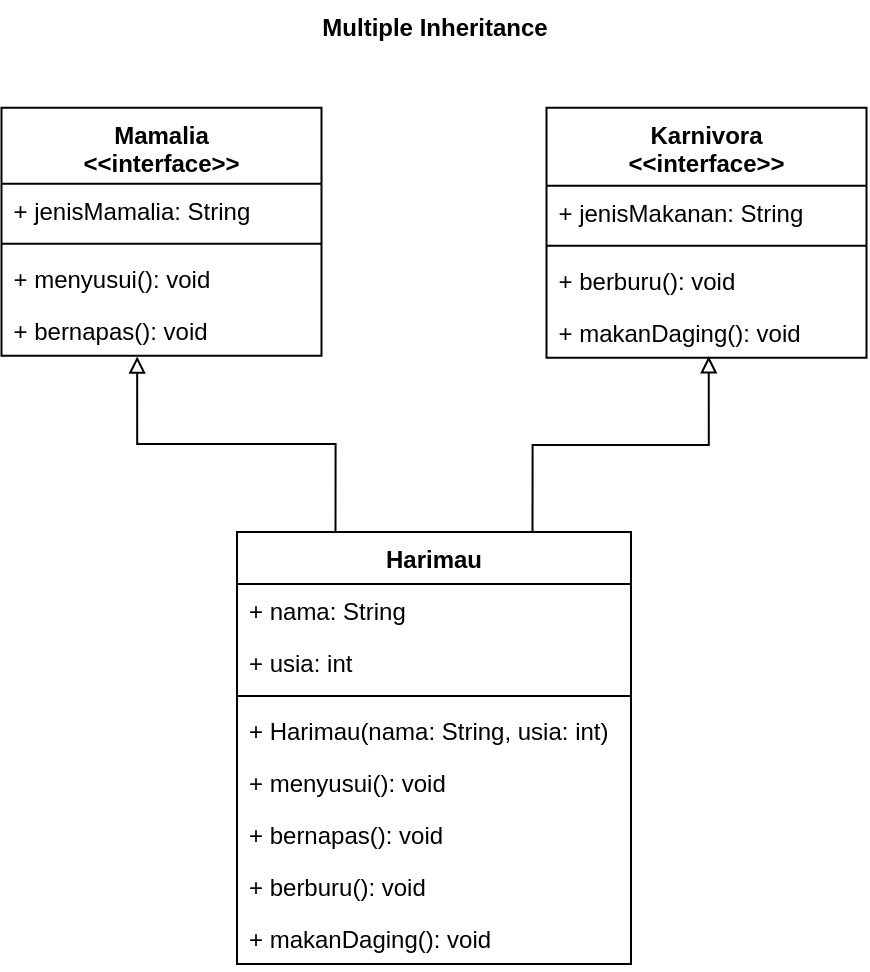 <mxfile version="26.0.9">
  <diagram id="C5RBs43oDa-KdzZeNtuy" name="Page-1">
    <mxGraphModel dx="-6" dy="511" grid="0" gridSize="10" guides="1" tooltips="1" connect="1" arrows="1" fold="1" page="0" pageScale="1" pageWidth="827" pageHeight="1169" math="0" shadow="0">
      <root>
        <mxCell id="WIyWlLk6GJQsqaUBKTNV-0" />
        <mxCell id="WIyWlLk6GJQsqaUBKTNV-1" parent="WIyWlLk6GJQsqaUBKTNV-0" />
        <mxCell id="NJQpRtNfI7XZ-fcEB4Xe-14" value="Harimau" style="swimlane;fontStyle=1;align=center;verticalAlign=top;childLayout=stackLayout;horizontal=1;startSize=26;horizontalStack=0;resizeParent=1;resizeLast=0;collapsible=1;marginBottom=0;rounded=0;shadow=0;strokeWidth=1;" parent="WIyWlLk6GJQsqaUBKTNV-1" vertex="1">
          <mxGeometry x="996.5" y="324" width="197" height="216" as="geometry">
            <mxRectangle x="550" y="140" width="160" height="26" as="alternateBounds" />
          </mxGeometry>
        </mxCell>
        <mxCell id="NJQpRtNfI7XZ-fcEB4Xe-15" value="+ nama: String" style="text;align=left;verticalAlign=top;spacingLeft=4;spacingRight=4;overflow=hidden;rotatable=0;points=[[0,0.5],[1,0.5]];portConstraint=eastwest;" parent="NJQpRtNfI7XZ-fcEB4Xe-14" vertex="1">
          <mxGeometry y="26" width="197" height="26" as="geometry" />
        </mxCell>
        <mxCell id="meg7Xpt_iPH9WeygcKsQ-10" value="+ usia: int" style="text;align=left;verticalAlign=top;spacingLeft=4;spacingRight=4;overflow=hidden;rotatable=0;points=[[0,0.5],[1,0.5]];portConstraint=eastwest;" parent="NJQpRtNfI7XZ-fcEB4Xe-14" vertex="1">
          <mxGeometry y="52" width="197" height="26" as="geometry" />
        </mxCell>
        <mxCell id="NJQpRtNfI7XZ-fcEB4Xe-16" value="" style="line;html=1;strokeWidth=1;align=left;verticalAlign=middle;spacingTop=-1;spacingLeft=3;spacingRight=3;rotatable=0;labelPosition=right;points=[];portConstraint=eastwest;" parent="NJQpRtNfI7XZ-fcEB4Xe-14" vertex="1">
          <mxGeometry y="78" width="197" height="8" as="geometry" />
        </mxCell>
        <mxCell id="NJQpRtNfI7XZ-fcEB4Xe-17" value="+ Harimau(nama: String, usia: int)" style="text;align=left;verticalAlign=top;spacingLeft=4;spacingRight=4;overflow=hidden;rotatable=0;points=[[0,0.5],[1,0.5]];portConstraint=eastwest;" parent="NJQpRtNfI7XZ-fcEB4Xe-14" vertex="1">
          <mxGeometry y="86" width="197" height="26" as="geometry" />
        </mxCell>
        <mxCell id="meg7Xpt_iPH9WeygcKsQ-11" value="+ menyusui(): void" style="text;align=left;verticalAlign=top;spacingLeft=4;spacingRight=4;overflow=hidden;rotatable=0;points=[[0,0.5],[1,0.5]];portConstraint=eastwest;" parent="NJQpRtNfI7XZ-fcEB4Xe-14" vertex="1">
          <mxGeometry y="112" width="197" height="26" as="geometry" />
        </mxCell>
        <mxCell id="meg7Xpt_iPH9WeygcKsQ-12" value="+ bernapas(): void" style="text;align=left;verticalAlign=top;spacingLeft=4;spacingRight=4;overflow=hidden;rotatable=0;points=[[0,0.5],[1,0.5]];portConstraint=eastwest;" parent="NJQpRtNfI7XZ-fcEB4Xe-14" vertex="1">
          <mxGeometry y="138" width="197" height="26" as="geometry" />
        </mxCell>
        <mxCell id="meg7Xpt_iPH9WeygcKsQ-13" value="+ berburu(): void" style="text;align=left;verticalAlign=top;spacingLeft=4;spacingRight=4;overflow=hidden;rotatable=0;points=[[0,0.5],[1,0.5]];portConstraint=eastwest;" parent="NJQpRtNfI7XZ-fcEB4Xe-14" vertex="1">
          <mxGeometry y="164" width="197" height="26" as="geometry" />
        </mxCell>
        <mxCell id="meg7Xpt_iPH9WeygcKsQ-14" value="+ makanDaging(): void" style="text;align=left;verticalAlign=top;spacingLeft=4;spacingRight=4;overflow=hidden;rotatable=0;points=[[0,0.5],[1,0.5]];portConstraint=eastwest;" parent="NJQpRtNfI7XZ-fcEB4Xe-14" vertex="1">
          <mxGeometry y="190" width="197" height="26" as="geometry" />
        </mxCell>
        <mxCell id="NJQpRtNfI7XZ-fcEB4Xe-20" value="&lt;span style=&quot;color: rgb(0, 0, 0); font-family: Helvetica; font-size: 12px; font-style: normal; font-variant-ligatures: normal; font-variant-caps: normal; font-weight: 700; letter-spacing: normal; orphans: 2; text-indent: 0px; text-transform: none; widows: 2; word-spacing: 0px; -webkit-text-stroke-width: 0px; white-space: nowrap; background-color: rgb(255, 255, 255); text-decoration-thickness: initial; text-decoration-style: initial; text-decoration-color: initial; float: none; display: inline !important;&quot;&gt;Multiple Inheritance&lt;/span&gt;" style="text;whiteSpace=wrap;html=1;align=center;" parent="WIyWlLk6GJQsqaUBKTNV-1" vertex="1">
          <mxGeometry x="1038.75" y="58" width="112.5" height="25.91" as="geometry" />
        </mxCell>
        <mxCell id="meg7Xpt_iPH9WeygcKsQ-0" value="Mamalia&#xa;&lt;&lt;interface&gt;&gt;" style="swimlane;fontStyle=1;align=center;verticalAlign=top;childLayout=stackLayout;horizontal=1;startSize=38;horizontalStack=0;resizeParent=1;resizeLast=0;collapsible=1;marginBottom=0;rounded=0;shadow=0;strokeWidth=1;" parent="WIyWlLk6GJQsqaUBKTNV-1" vertex="1">
          <mxGeometry x="878.75" y="111.91" width="160" height="124" as="geometry">
            <mxRectangle x="550" y="140" width="160" height="26" as="alternateBounds" />
          </mxGeometry>
        </mxCell>
        <mxCell id="meg7Xpt_iPH9WeygcKsQ-1" value="+ jenisMamalia: String" style="text;align=left;verticalAlign=top;spacingLeft=4;spacingRight=4;overflow=hidden;rotatable=0;points=[[0,0.5],[1,0.5]];portConstraint=eastwest;" parent="meg7Xpt_iPH9WeygcKsQ-0" vertex="1">
          <mxGeometry y="38" width="160" height="26" as="geometry" />
        </mxCell>
        <mxCell id="meg7Xpt_iPH9WeygcKsQ-2" value="" style="line;html=1;strokeWidth=1;align=left;verticalAlign=middle;spacingTop=-1;spacingLeft=3;spacingRight=3;rotatable=0;labelPosition=right;points=[];portConstraint=eastwest;" parent="meg7Xpt_iPH9WeygcKsQ-0" vertex="1">
          <mxGeometry y="64" width="160" height="8" as="geometry" />
        </mxCell>
        <mxCell id="meg7Xpt_iPH9WeygcKsQ-3" value="+ menyusui(): void" style="text;align=left;verticalAlign=top;spacingLeft=4;spacingRight=4;overflow=hidden;rotatable=0;points=[[0,0.5],[1,0.5]];portConstraint=eastwest;" parent="meg7Xpt_iPH9WeygcKsQ-0" vertex="1">
          <mxGeometry y="72" width="160" height="26" as="geometry" />
        </mxCell>
        <mxCell id="meg7Xpt_iPH9WeygcKsQ-4" value="+ bernapas(): void" style="text;align=left;verticalAlign=top;spacingLeft=4;spacingRight=4;overflow=hidden;rotatable=0;points=[[0,0.5],[1,0.5]];portConstraint=eastwest;" parent="meg7Xpt_iPH9WeygcKsQ-0" vertex="1">
          <mxGeometry y="98" width="160" height="26" as="geometry" />
        </mxCell>
        <mxCell id="meg7Xpt_iPH9WeygcKsQ-5" value="Karnivora&#xa;&lt;&lt;interface&gt;&gt;" style="swimlane;fontStyle=1;align=center;verticalAlign=top;childLayout=stackLayout;horizontal=1;startSize=39;horizontalStack=0;resizeParent=1;resizeLast=0;collapsible=1;marginBottom=0;rounded=0;shadow=0;strokeWidth=1;" parent="WIyWlLk6GJQsqaUBKTNV-1" vertex="1">
          <mxGeometry x="1151.25" y="111.91" width="160" height="125" as="geometry">
            <mxRectangle x="550" y="140" width="160" height="26" as="alternateBounds" />
          </mxGeometry>
        </mxCell>
        <mxCell id="meg7Xpt_iPH9WeygcKsQ-6" value="+ jenisMakanan: String" style="text;align=left;verticalAlign=top;spacingLeft=4;spacingRight=4;overflow=hidden;rotatable=0;points=[[0,0.5],[1,0.5]];portConstraint=eastwest;" parent="meg7Xpt_iPH9WeygcKsQ-5" vertex="1">
          <mxGeometry y="39" width="160" height="26" as="geometry" />
        </mxCell>
        <mxCell id="meg7Xpt_iPH9WeygcKsQ-7" value="" style="line;html=1;strokeWidth=1;align=left;verticalAlign=middle;spacingTop=-1;spacingLeft=3;spacingRight=3;rotatable=0;labelPosition=right;points=[];portConstraint=eastwest;" parent="meg7Xpt_iPH9WeygcKsQ-5" vertex="1">
          <mxGeometry y="65" width="160" height="8" as="geometry" />
        </mxCell>
        <mxCell id="meg7Xpt_iPH9WeygcKsQ-8" value="+ berburu(): void" style="text;align=left;verticalAlign=top;spacingLeft=4;spacingRight=4;overflow=hidden;rotatable=0;points=[[0,0.5],[1,0.5]];portConstraint=eastwest;" parent="meg7Xpt_iPH9WeygcKsQ-5" vertex="1">
          <mxGeometry y="73" width="160" height="26" as="geometry" />
        </mxCell>
        <mxCell id="meg7Xpt_iPH9WeygcKsQ-9" value="+ makanDaging(): void" style="text;align=left;verticalAlign=top;spacingLeft=4;spacingRight=4;overflow=hidden;rotatable=0;points=[[0,0.5],[1,0.5]];portConstraint=eastwest;" parent="meg7Xpt_iPH9WeygcKsQ-5" vertex="1">
          <mxGeometry y="99" width="160" height="26" as="geometry" />
        </mxCell>
        <mxCell id="meg7Xpt_iPH9WeygcKsQ-16" style="edgeStyle=orthogonalEdgeStyle;rounded=0;orthogonalLoop=1;jettySize=auto;html=1;exitX=0.25;exitY=0;exitDx=0;exitDy=0;entryX=0.424;entryY=1.012;entryDx=0;entryDy=0;entryPerimeter=0;endArrow=block;endFill=0;" parent="WIyWlLk6GJQsqaUBKTNV-1" source="NJQpRtNfI7XZ-fcEB4Xe-14" target="meg7Xpt_iPH9WeygcKsQ-4" edge="1">
          <mxGeometry relative="1" as="geometry" />
        </mxCell>
        <mxCell id="meg7Xpt_iPH9WeygcKsQ-18" style="edgeStyle=orthogonalEdgeStyle;rounded=0;orthogonalLoop=1;jettySize=auto;html=1;exitX=0.75;exitY=0;exitDx=0;exitDy=0;entryX=0.507;entryY=0.971;entryDx=0;entryDy=0;entryPerimeter=0;endArrow=block;endFill=0;" parent="WIyWlLk6GJQsqaUBKTNV-1" source="NJQpRtNfI7XZ-fcEB4Xe-14" target="meg7Xpt_iPH9WeygcKsQ-9" edge="1">
          <mxGeometry relative="1" as="geometry" />
        </mxCell>
      </root>
    </mxGraphModel>
  </diagram>
</mxfile>
